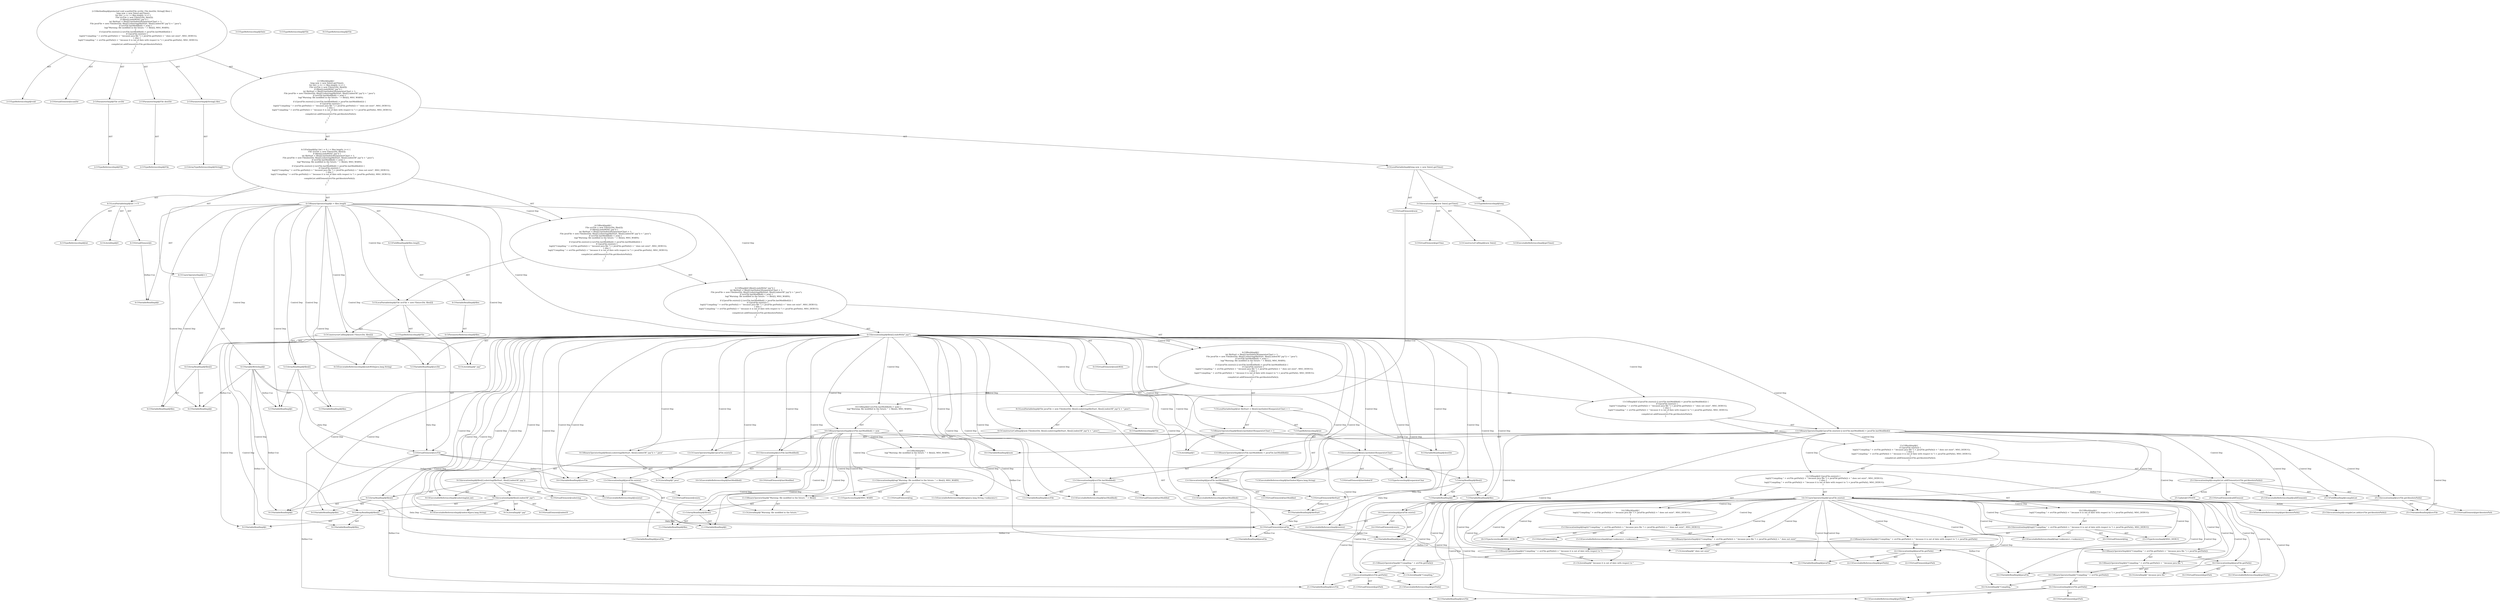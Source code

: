 digraph "scanDir#?,File,File,String[]" {
0 [label="2:CtTypeReferenceImpl@void" shape=ellipse]
1 [label="2:CtVirtualElement@scanDir" shape=ellipse]
2 [label="2:CtParameterImpl@File srcDir" shape=ellipse]
3 [label="2:CtTypeReferenceImpl@File" shape=ellipse]
4 [label="2:CtParameterImpl@File destDir" shape=ellipse]
5 [label="2:CtTypeReferenceImpl@File" shape=ellipse]
6 [label="2:CtParameterImpl@String[] files" shape=ellipse]
7 [label="2:CtArrayTypeReferenceImpl@String[]" shape=ellipse]
8 [label="3:CtTypeReferenceImpl@long" shape=ellipse]
9 [label="3:CtExecutableReferenceImpl@getTime()" shape=ellipse]
10 [label="3:CtVirtualElement@getTime" shape=ellipse]
11 [label="3:CtTypeReferenceImpl@Date" shape=ellipse]
12 [label="3:CtConstructorCallImpl@new Date()" shape=ellipse]
13 [label="3:CtInvocationImpl@new Date().getTime()" shape=ellipse]
14 [label="3:CtVirtualElement@now" shape=ellipse]
15 [label="3:CtLocalVariableImpl@long now = new Date().getTime()" shape=ellipse]
16 [label="4:CtTypeReferenceImpl@int" shape=ellipse]
17 [label="4:CtLiteralImpl@0" shape=ellipse]
18 [label="4:CtVirtualElement@i" shape=ellipse]
19 [label="4:CtLocalVariableImpl@int i = 0" shape=ellipse]
20 [label="4:CtVariableReadImpl@i" shape=ellipse]
21 [label="4:CtVariableReadImpl@files" shape=ellipse]
22 [label="4:CtParameterReferenceImpl@files" shape=ellipse]
23 [label="4:CtFieldReadImpl@files.length" shape=ellipse]
24 [label="4:CtBinaryOperatorImpl@i < files.length" shape=ellipse]
25 [label="4:CtVariableWriteImpl@i" shape=ellipse]
26 [label="4:CtUnaryOperatorImpl@i++" shape=ellipse]
27 [label="5:CtTypeReferenceImpl@File" shape=ellipse]
28 [label="5:CtTypeReferenceImpl@File" shape=ellipse]
29 [label="5:CtVariableReadImpl@srcDir" shape=ellipse]
30 [label="5:CtVariableReadImpl@files" shape=ellipse]
31 [label="5:CtVariableReadImpl@i" shape=ellipse]
32 [label="5:CtArrayReadImpl@files[i]" shape=ellipse]
33 [label="5:CtConstructorCallImpl@new File(srcDir, files[i])" shape=ellipse]
34 [label="5:CtVirtualElement@srcFile" shape=ellipse]
35 [label="5:CtLocalVariableImpl@File srcFile = new File(srcDir, files[i])" shape=ellipse]
36 [label="6:CtExecutableReferenceImpl@endsWith(java.lang.String)" shape=ellipse]
37 [label="6:CtVirtualElement@endsWith" shape=ellipse]
38 [label="6:CtVariableReadImpl@files" shape=ellipse]
39 [label="6:CtVariableReadImpl@i" shape=ellipse]
40 [label="6:CtArrayReadImpl@files[i]" shape=ellipse]
41 [label="6:CtLiteralImpl@\".jsp\"" shape=ellipse]
42 [label="6:CtInvocationImpl@files[i].endsWith(\".jsp\")" shape=ellipse]
43 [label="7:CtTypeReferenceImpl@int" shape=ellipse]
44 [label="7:CtExecutableReferenceImpl@lastIndexOf(java.lang.String)" shape=ellipse]
45 [label="7:CtVirtualElement@lastIndexOf" shape=ellipse]
46 [label="7:CtVariableReadImpl@files" shape=ellipse]
47 [label="7:CtVariableReadImpl@i" shape=ellipse]
48 [label="7:CtArrayReadImpl@files[i]" shape=ellipse]
49 [label="7:CtTypeAccessImpl@separatorChar" shape=ellipse]
50 [label="7:CtInvocationImpl@files[i].lastIndexOf(separatorChar)" shape=ellipse]
51 [label="7:CtLiteralImpl@1" shape=ellipse]
52 [label="7:CtBinaryOperatorImpl@files[i].lastIndexOf(separatorChar) + 1" shape=ellipse]
53 [label="7:CtVirtualElement@fileStart" shape=ellipse]
54 [label="7:CtLocalVariableImpl@int fileStart = files[i].lastIndexOf(separatorChar) + 1" shape=ellipse]
55 [label="8:CtTypeReferenceImpl@File" shape=ellipse]
56 [label="9:CtTypeReferenceImpl@File" shape=ellipse]
57 [label="9:CtVariableReadImpl@destDir" shape=ellipse]
58 [label="9:CtExecutableReferenceImpl@substring(int,int)" shape=ellipse]
59 [label="9:CtVirtualElement@substring" shape=ellipse]
60 [label="9:CtVariableReadImpl@files" shape=ellipse]
61 [label="9:CtVariableReadImpl@i" shape=ellipse]
62 [label="9:CtArrayReadImpl@files[i]" shape=ellipse]
63 [label="9:CtVariableReadImpl@fileStart" shape=ellipse]
64 [label="9:CtExecutableReferenceImpl@indexOf(java.lang.String)" shape=ellipse]
65 [label="9:CtVirtualElement@indexOf" shape=ellipse]
66 [label="9:CtVariableReadImpl@files" shape=ellipse]
67 [label="9:CtVariableReadImpl@i" shape=ellipse]
68 [label="9:CtArrayReadImpl@files[i]" shape=ellipse]
69 [label="9:CtLiteralImpl@\".jsp\"" shape=ellipse]
70 [label="9:CtInvocationImpl@files[i].indexOf(\".jsp\")" shape=ellipse]
71 [label="9:CtInvocationImpl@files[i].substring(fileStart, files[i].indexOf(\".jsp\"))" shape=ellipse]
72 [label="9:CtLiteralImpl@\".java\"" shape=ellipse]
73 [label="9:CtBinaryOperatorImpl@files[i].substring(fileStart, files[i].indexOf(\".jsp\")) + \".java\"" shape=ellipse]
74 [label="9:CtConstructorCallImpl@new File(destDir, files[i].substring(fileStart, files[i].indexOf(\".jsp\")) + \".java\")" shape=ellipse]
75 [label="8:CtVirtualElement@javaFile" shape=ellipse]
76 [label="8:CtLocalVariableImpl@File javaFile = new File(destDir, files[i].substring(fileStart, files[i].indexOf(\".jsp\")) + \".java\")" shape=ellipse]
77 [label="10:CtExecutableReferenceImpl@lastModified()" shape=ellipse]
78 [label="10:CtVirtualElement@lastModified" shape=ellipse]
79 [label="10:CtVariableReadImpl@srcFile" shape=ellipse]
80 [label="10:CtInvocationImpl@srcFile.lastModified()" shape=ellipse]
81 [label="10:CtVariableReadImpl@now" shape=ellipse]
82 [label="10:CtBinaryOperatorImpl@srcFile.lastModified() > now" shape=ellipse]
83 [label="11:CtExecutableReferenceImpl@log(java.lang.String,<unknown>)" shape=ellipse]
84 [label="11:CtVirtualElement@log" shape=ellipse]
85 [label="11:CtLiteralImpl@\"Warning: file modified in the future: \"" shape=ellipse]
86 [label="11:CtVariableReadImpl@files" shape=ellipse]
87 [label="11:CtVariableReadImpl@i" shape=ellipse]
88 [label="11:CtArrayReadImpl@files[i]" shape=ellipse]
89 [label="11:CtBinaryOperatorImpl@\"Warning: file modified in the future: \" + files[i]" shape=ellipse]
90 [label="11:CtTypeAccessImpl@MSG_WARN" shape=ellipse]
91 [label="11:CtInvocationImpl@log(\"Warning: file modified in the future: \" + files[i], MSG_WARN)" shape=ellipse]
92 [label="10:CtBlockImpl@\{
    log(\"Warning: file modified in the future: \" + files[i], MSG_WARN);
\}" shape=ellipse]
93 [label="10:CtIfImpl@if (srcFile.lastModified() > now) \{
    log(\"Warning: file modified in the future: \" + files[i], MSG_WARN);
\}" shape=ellipse]
94 [label="13:CtExecutableReferenceImpl@exists()" shape=ellipse]
95 [label="13:CtVirtualElement@exists" shape=ellipse]
96 [label="13:CtVariableReadImpl@javaFile" shape=ellipse]
97 [label="13:CtInvocationImpl@javaFile.exists()" shape=ellipse]
98 [label="13:CtUnaryOperatorImpl@(!javaFile.exists())" shape=ellipse]
99 [label="13:CtExecutableReferenceImpl@lastModified()" shape=ellipse]
100 [label="13:CtVirtualElement@lastModified" shape=ellipse]
101 [label="13:CtVariableReadImpl@srcFile" shape=ellipse]
102 [label="13:CtInvocationImpl@srcFile.lastModified()" shape=ellipse]
103 [label="13:CtExecutableReferenceImpl@lastModified()" shape=ellipse]
104 [label="13:CtVirtualElement@lastModified" shape=ellipse]
105 [label="13:CtVariableReadImpl@javaFile" shape=ellipse]
106 [label="13:CtInvocationImpl@javaFile.lastModified()" shape=ellipse]
107 [label="13:CtBinaryOperatorImpl@(srcFile.lastModified() > javaFile.lastModified())" shape=ellipse]
108 [label="13:CtBinaryOperatorImpl@(!javaFile.exists()) || (srcFile.lastModified() > javaFile.lastModified())" shape=ellipse]
109 [label="14:CtExecutableReferenceImpl@exists()" shape=ellipse]
110 [label="14:CtVirtualElement@exists" shape=ellipse]
111 [label="14:CtVariableReadImpl@javaFile" shape=ellipse]
112 [label="14:CtInvocationImpl@javaFile.exists()" shape=ellipse]
113 [label="14:CtUnaryOperatorImpl@!javaFile.exists()" shape=ellipse]
114 [label="15:CtExecutableReferenceImpl@log(<unknown>,<unknown>)" shape=ellipse]
115 [label="15:CtVirtualElement@log" shape=ellipse]
116 [label="16:CtLiteralImpl@\"Compiling \"" shape=ellipse]
117 [label="16:CtExecutableReferenceImpl@getPath()" shape=ellipse]
118 [label="16:CtVirtualElement@getPath" shape=ellipse]
119 [label="16:CtVariableReadImpl@srcFile" shape=ellipse]
120 [label="16:CtInvocationImpl@srcFile.getPath()" shape=ellipse]
121 [label="16:CtBinaryOperatorImpl@(\"Compiling \" + srcFile.getPath())" shape=ellipse]
122 [label="16:CtLiteralImpl@\" because java file \"" shape=ellipse]
123 [label="16:CtBinaryOperatorImpl@((\"Compiling \" + srcFile.getPath()) + \" because java file \")" shape=ellipse]
124 [label="16:CtExecutableReferenceImpl@getPath()" shape=ellipse]
125 [label="16:CtVirtualElement@getPath" shape=ellipse]
126 [label="16:CtVariableReadImpl@javaFile" shape=ellipse]
127 [label="16:CtInvocationImpl@javaFile.getPath()" shape=ellipse]
128 [label="16:CtBinaryOperatorImpl@(((\"Compiling \" + srcFile.getPath()) + \" because java file \") + javaFile.getPath())" shape=ellipse]
129 [label="17:CtLiteralImpl@\" does not exist\"" shape=ellipse]
130 [label="16:CtBinaryOperatorImpl@(((\"Compiling \" + srcFile.getPath()) + \" because java file \") + javaFile.getPath()) + \" does not exist\"" shape=ellipse]
131 [label="18:CtTypeAccessImpl@MSG_DEBUG" shape=ellipse]
132 [label="15:CtInvocationImpl@log((((\"Compiling \" + srcFile.getPath()) + \" because java file \") + javaFile.getPath()) + \" does not exist\", MSG_DEBUG)" shape=ellipse]
133 [label="14:CtBlockImpl@\{
    log((((\"Compiling \" + srcFile.getPath()) + \" because java file \") + javaFile.getPath()) + \" does not exist\", MSG_DEBUG);
\}" shape=ellipse]
134 [label="20:CtExecutableReferenceImpl@log(<unknown>,<unknown>)" shape=ellipse]
135 [label="20:CtVirtualElement@log" shape=ellipse]
136 [label="21:CtLiteralImpl@\"Compiling \"" shape=ellipse]
137 [label="21:CtExecutableReferenceImpl@getPath()" shape=ellipse]
138 [label="21:CtVirtualElement@getPath" shape=ellipse]
139 [label="21:CtVariableReadImpl@srcFile" shape=ellipse]
140 [label="21:CtInvocationImpl@srcFile.getPath()" shape=ellipse]
141 [label="21:CtBinaryOperatorImpl@(\"Compiling \" + srcFile.getPath())" shape=ellipse]
142 [label="21:CtLiteralImpl@\" because it is out of date with respect to \"" shape=ellipse]
143 [label="21:CtBinaryOperatorImpl@((\"Compiling \" + srcFile.getPath()) + \" because it is out of date with respect to \")" shape=ellipse]
144 [label="22:CtExecutableReferenceImpl@getPath()" shape=ellipse]
145 [label="22:CtVirtualElement@getPath" shape=ellipse]
146 [label="22:CtVariableReadImpl@javaFile" shape=ellipse]
147 [label="22:CtInvocationImpl@javaFile.getPath()" shape=ellipse]
148 [label="21:CtBinaryOperatorImpl@((\"Compiling \" + srcFile.getPath()) + \" because it is out of date with respect to \") + javaFile.getPath()" shape=ellipse]
149 [label="23:CtTypeAccessImpl@MSG_DEBUG" shape=ellipse]
150 [label="20:CtInvocationImpl@log(((\"Compiling \" + srcFile.getPath()) + \" because it is out of date with respect to \") + javaFile.getPath(), MSG_DEBUG)" shape=ellipse]
151 [label="19:CtBlockImpl@\{
    log(((\"Compiling \" + srcFile.getPath()) + \" because it is out of date with respect to \") + javaFile.getPath(), MSG_DEBUG);
\}" shape=ellipse]
152 [label="14:CtIfImpl@if (!javaFile.exists()) \{
    log((((\"Compiling \" + srcFile.getPath()) + \" because java file \") + javaFile.getPath()) + \" does not exist\", MSG_DEBUG);
\} else \{
    log(((\"Compiling \" + srcFile.getPath()) + \" because it is out of date with respect to \") + javaFile.getPath(), MSG_DEBUG);
\}" shape=ellipse]
153 [label="25:CtExecutableReferenceImpl@addElement()" shape=ellipse]
154 [label="25:CtVirtualElement@addElement" shape=ellipse]
155 [label="25:CtFieldReadImpl@compileList" shape=ellipse]
156 [label="25:CtExecutableReferenceImpl@getAbsolutePath()" shape=ellipse]
157 [label="25:CtVirtualElement@getAbsolutePath" shape=ellipse]
158 [label="25:CtVariableReadImpl@srcFile" shape=ellipse]
159 [label="25:CtInvocationImpl@srcFile.getAbsolutePath()" shape=ellipse]
160 [label="25:CtInvocationImpl@compileList.addElement(srcFile.getAbsolutePath())" shape=ellipse]
161 [label="13:CtBlockImpl@\{
    if (!javaFile.exists()) \{
        log((((\"Compiling \" + srcFile.getPath()) + \" because java file \") + javaFile.getPath()) + \" does not exist\", MSG_DEBUG);
    \} else \{
        log(((\"Compiling \" + srcFile.getPath()) + \" because it is out of date with respect to \") + javaFile.getPath(), MSG_DEBUG);
    \}
    compileList.addElement(srcFile.getAbsolutePath());
\}" shape=ellipse]
162 [label="13:CtIfImpl@if ((!javaFile.exists()) || (srcFile.lastModified() > javaFile.lastModified())) \{
    if (!javaFile.exists()) \{
        log((((\"Compiling \" + srcFile.getPath()) + \" because java file \") + javaFile.getPath()) + \" does not exist\", MSG_DEBUG);
    \} else \{
        log(((\"Compiling \" + srcFile.getPath()) + \" because it is out of date with respect to \") + javaFile.getPath(), MSG_DEBUG);
    \}
    compileList.addElement(srcFile.getAbsolutePath());
\}" shape=ellipse]
163 [label="6:CtBlockImpl@\{
    int fileStart = files[i].lastIndexOf(separatorChar) + 1;
    File javaFile = new File(destDir, files[i].substring(fileStart, files[i].indexOf(\".jsp\")) + \".java\");
    if (srcFile.lastModified() > now) \{
        log(\"Warning: file modified in the future: \" + files[i], MSG_WARN);
    \}
    if ((!javaFile.exists()) || (srcFile.lastModified() > javaFile.lastModified())) \{
        if (!javaFile.exists()) \{
            log((((\"Compiling \" + srcFile.getPath()) + \" because java file \") + javaFile.getPath()) + \" does not exist\", MSG_DEBUG);
        \} else \{
            log(((\"Compiling \" + srcFile.getPath()) + \" because it is out of date with respect to \") + javaFile.getPath(), MSG_DEBUG);
        \}
        compileList.addElement(srcFile.getAbsolutePath());
    \}
\}" shape=ellipse]
164 [label="6:CtIfImpl@if (files[i].endsWith(\".jsp\")) \{
    int fileStart = files[i].lastIndexOf(separatorChar) + 1;
    File javaFile = new File(destDir, files[i].substring(fileStart, files[i].indexOf(\".jsp\")) + \".java\");
    if (srcFile.lastModified() > now) \{
        log(\"Warning: file modified in the future: \" + files[i], MSG_WARN);
    \}
    if ((!javaFile.exists()) || (srcFile.lastModified() > javaFile.lastModified())) \{
        if (!javaFile.exists()) \{
            log((((\"Compiling \" + srcFile.getPath()) + \" because java file \") + javaFile.getPath()) + \" does not exist\", MSG_DEBUG);
        \} else \{
            log(((\"Compiling \" + srcFile.getPath()) + \" because it is out of date with respect to \") + javaFile.getPath(), MSG_DEBUG);
        \}
        compileList.addElement(srcFile.getAbsolutePath());
    \}
\}" shape=ellipse]
165 [label="4:CtBlockImpl@\{
    File srcFile = new File(srcDir, files[i]);
    if (files[i].endsWith(\".jsp\")) \{
        int fileStart = files[i].lastIndexOf(separatorChar) + 1;
        File javaFile = new File(destDir, files[i].substring(fileStart, files[i].indexOf(\".jsp\")) + \".java\");
        if (srcFile.lastModified() > now) \{
            log(\"Warning: file modified in the future: \" + files[i], MSG_WARN);
        \}
        if ((!javaFile.exists()) || (srcFile.lastModified() > javaFile.lastModified())) \{
            if (!javaFile.exists()) \{
                log((((\"Compiling \" + srcFile.getPath()) + \" because java file \") + javaFile.getPath()) + \" does not exist\", MSG_DEBUG);
            \} else \{
                log(((\"Compiling \" + srcFile.getPath()) + \" because it is out of date with respect to \") + javaFile.getPath(), MSG_DEBUG);
            \}
            compileList.addElement(srcFile.getAbsolutePath());
        \}
    \}
\}" shape=ellipse]
166 [label="4:CtForImpl@for (int i = 0; i < files.length; i++) \{
    File srcFile = new File(srcDir, files[i]);
    if (files[i].endsWith(\".jsp\")) \{
        int fileStart = files[i].lastIndexOf(separatorChar) + 1;
        File javaFile = new File(destDir, files[i].substring(fileStart, files[i].indexOf(\".jsp\")) + \".java\");
        if (srcFile.lastModified() > now) \{
            log(\"Warning: file modified in the future: \" + files[i], MSG_WARN);
        \}
        if ((!javaFile.exists()) || (srcFile.lastModified() > javaFile.lastModified())) \{
            if (!javaFile.exists()) \{
                log((((\"Compiling \" + srcFile.getPath()) + \" because java file \") + javaFile.getPath()) + \" does not exist\", MSG_DEBUG);
            \} else \{
                log(((\"Compiling \" + srcFile.getPath()) + \" because it is out of date with respect to \") + javaFile.getPath(), MSG_DEBUG);
            \}
            compileList.addElement(srcFile.getAbsolutePath());
        \}
    \}
\}" shape=ellipse]
167 [label="2:CtBlockImpl@\{
    long now = new Date().getTime();
    for (int i = 0; i < files.length; i++) \{
        File srcFile = new File(srcDir, files[i]);
        if (files[i].endsWith(\".jsp\")) \{
            int fileStart = files[i].lastIndexOf(separatorChar) + 1;
            File javaFile = new File(destDir, files[i].substring(fileStart, files[i].indexOf(\".jsp\")) + \".java\");
            if (srcFile.lastModified() > now) \{
                log(\"Warning: file modified in the future: \" + files[i], MSG_WARN);
            \}
            if ((!javaFile.exists()) || (srcFile.lastModified() > javaFile.lastModified())) \{
                if (!javaFile.exists()) \{
                    log((((\"Compiling \" + srcFile.getPath()) + \" because java file \") + javaFile.getPath()) + \" does not exist\", MSG_DEBUG);
                \} else \{
                    log(((\"Compiling \" + srcFile.getPath()) + \" because it is out of date with respect to \") + javaFile.getPath(), MSG_DEBUG);
                \}
                compileList.addElement(srcFile.getAbsolutePath());
            \}
        \}
    \}
\}" shape=ellipse]
168 [label="2:CtMethodImpl@protected void scanDir(File srcDir, File destDir, String[] files) \{
    long now = new Date().getTime();
    for (int i = 0; i < files.length; i++) \{
        File srcFile = new File(srcDir, files[i]);
        if (files[i].endsWith(\".jsp\")) \{
            int fileStart = files[i].lastIndexOf(separatorChar) + 1;
            File javaFile = new File(destDir, files[i].substring(fileStart, files[i].indexOf(\".jsp\")) + \".java\");
            if (srcFile.lastModified() > now) \{
                log(\"Warning: file modified in the future: \" + files[i], MSG_WARN);
            \}
            if ((!javaFile.exists()) || (srcFile.lastModified() > javaFile.lastModified())) \{
                if (!javaFile.exists()) \{
                    log((((\"Compiling \" + srcFile.getPath()) + \" because java file \") + javaFile.getPath()) + \" does not exist\", MSG_DEBUG);
                \} else \{
                    log(((\"Compiling \" + srcFile.getPath()) + \" because it is out of date with respect to \") + javaFile.getPath(), MSG_DEBUG);
                \}
                compileList.addElement(srcFile.getAbsolutePath());
            \}
        \}
    \}
\}" shape=ellipse]
169 [label="25:Update@UPDATE" shape=ellipse]
170 [label="25:CtInvocationImpl@compileList.add(srcFile.getAbsolutePath())" shape=ellipse]
2 -> 3 [label="AST"];
4 -> 5 [label="AST"];
6 -> 7 [label="AST"];
13 -> 10 [label="AST"];
13 -> 12 [label="AST"];
13 -> 9 [label="AST"];
14 -> 81 [label="Define-Use"];
15 -> 14 [label="AST"];
15 -> 8 [label="AST"];
15 -> 13 [label="AST"];
18 -> 20 [label="Define-Use"];
19 -> 18 [label="AST"];
19 -> 16 [label="AST"];
19 -> 17 [label="AST"];
21 -> 22 [label="AST"];
23 -> 21 [label="AST"];
24 -> 20 [label="AST"];
24 -> 23 [label="AST"];
24 -> 165 [label="Control Dep"];
24 -> 35 [label="Control Dep"];
24 -> 33 [label="Control Dep"];
24 -> 29 [label="Control Dep"];
24 -> 32 [label="Control Dep"];
24 -> 30 [label="Control Dep"];
24 -> 31 [label="Control Dep"];
24 -> 164 [label="Control Dep"];
24 -> 42 [label="Control Dep"];
24 -> 36 [label="Control Dep"];
24 -> 40 [label="Control Dep"];
24 -> 38 [label="Control Dep"];
24 -> 39 [label="Control Dep"];
24 -> 41 [label="Control Dep"];
25 -> 31 [label="Define-Use"];
25 -> 39 [label="Define-Use"];
25 -> 47 [label="Define-Use"];
25 -> 61 [label="Define-Use"];
25 -> 67 [label="Define-Use"];
25 -> 87 [label="Define-Use"];
26 -> 25 [label="AST"];
29 -> 34 [label="Data Dep"];
32 -> 30 [label="AST"];
32 -> 31 [label="AST"];
32 -> 34 [label="Data Dep"];
33 -> 29 [label="AST"];
33 -> 32 [label="AST"];
34 -> 79 [label="Define-Use"];
34 -> 101 [label="Define-Use"];
34 -> 119 [label="Define-Use"];
34 -> 139 [label="Define-Use"];
34 -> 158 [label="Define-Use"];
35 -> 34 [label="AST"];
35 -> 27 [label="AST"];
35 -> 33 [label="AST"];
40 -> 38 [label="AST"];
40 -> 39 [label="AST"];
42 -> 37 [label="AST"];
42 -> 40 [label="AST"];
42 -> 36 [label="AST"];
42 -> 41 [label="AST"];
42 -> 163 [label="Control Dep"];
42 -> 54 [label="Control Dep"];
42 -> 52 [label="Control Dep"];
42 -> 50 [label="Control Dep"];
42 -> 44 [label="Control Dep"];
42 -> 48 [label="Control Dep"];
42 -> 46 [label="Control Dep"];
42 -> 47 [label="Control Dep"];
42 -> 49 [label="Control Dep"];
42 -> 51 [label="Control Dep"];
42 -> 76 [label="Control Dep"];
42 -> 74 [label="Control Dep"];
42 -> 57 [label="Control Dep"];
42 -> 73 [label="Control Dep"];
42 -> 71 [label="Control Dep"];
42 -> 58 [label="Control Dep"];
42 -> 62 [label="Control Dep"];
42 -> 60 [label="Control Dep"];
42 -> 61 [label="Control Dep"];
42 -> 63 [label="Control Dep"];
42 -> 70 [label="Control Dep"];
42 -> 64 [label="Control Dep"];
42 -> 68 [label="Control Dep"];
42 -> 66 [label="Control Dep"];
42 -> 67 [label="Control Dep"];
42 -> 69 [label="Control Dep"];
42 -> 72 [label="Control Dep"];
42 -> 93 [label="Control Dep"];
42 -> 82 [label="Control Dep"];
42 -> 80 [label="Control Dep"];
42 -> 77 [label="Control Dep"];
42 -> 79 [label="Control Dep"];
42 -> 81 [label="Control Dep"];
42 -> 162 [label="Control Dep"];
42 -> 108 [label="Control Dep"];
42 -> 98 [label="Control Dep"];
42 -> 97 [label="Control Dep"];
42 -> 94 [label="Control Dep"];
42 -> 96 [label="Control Dep"];
42 -> 107 [label="Control Dep"];
42 -> 102 [label="Control Dep"];
42 -> 99 [label="Control Dep"];
42 -> 101 [label="Control Dep"];
42 -> 106 [label="Control Dep"];
42 -> 103 [label="Control Dep"];
42 -> 105 [label="Control Dep"];
48 -> 46 [label="AST"];
48 -> 47 [label="AST"];
48 -> 53 [label="Data Dep"];
50 -> 45 [label="AST"];
50 -> 48 [label="AST"];
50 -> 44 [label="AST"];
50 -> 49 [label="AST"];
52 -> 50 [label="AST"];
52 -> 51 [label="AST"];
53 -> 63 [label="Define-Use"];
54 -> 53 [label="AST"];
54 -> 43 [label="AST"];
54 -> 52 [label="AST"];
57 -> 75 [label="Data Dep"];
62 -> 60 [label="AST"];
62 -> 61 [label="AST"];
62 -> 75 [label="Data Dep"];
63 -> 75 [label="Data Dep"];
68 -> 66 [label="AST"];
68 -> 67 [label="AST"];
68 -> 75 [label="Data Dep"];
70 -> 65 [label="AST"];
70 -> 68 [label="AST"];
70 -> 64 [label="AST"];
70 -> 69 [label="AST"];
71 -> 59 [label="AST"];
71 -> 62 [label="AST"];
71 -> 58 [label="AST"];
71 -> 63 [label="AST"];
71 -> 70 [label="AST"];
73 -> 71 [label="AST"];
73 -> 72 [label="AST"];
74 -> 57 [label="AST"];
74 -> 73 [label="AST"];
75 -> 96 [label="Define-Use"];
75 -> 105 [label="Define-Use"];
75 -> 111 [label="Define-Use"];
75 -> 126 [label="Define-Use"];
75 -> 146 [label="Define-Use"];
76 -> 75 [label="AST"];
76 -> 55 [label="AST"];
76 -> 74 [label="AST"];
80 -> 78 [label="AST"];
80 -> 79 [label="AST"];
80 -> 77 [label="AST"];
82 -> 80 [label="AST"];
82 -> 81 [label="AST"];
82 -> 92 [label="Control Dep"];
82 -> 91 [label="Control Dep"];
82 -> 83 [label="Control Dep"];
82 -> 89 [label="Control Dep"];
82 -> 85 [label="Control Dep"];
82 -> 88 [label="Control Dep"];
82 -> 86 [label="Control Dep"];
82 -> 87 [label="Control Dep"];
82 -> 90 [label="Control Dep"];
88 -> 86 [label="AST"];
88 -> 87 [label="AST"];
89 -> 85 [label="AST"];
89 -> 88 [label="AST"];
91 -> 84 [label="AST"];
91 -> 83 [label="AST"];
91 -> 89 [label="AST"];
91 -> 90 [label="AST"];
92 -> 91 [label="AST"];
93 -> 82 [label="AST"];
93 -> 92 [label="AST"];
97 -> 95 [label="AST"];
97 -> 96 [label="AST"];
97 -> 94 [label="AST"];
98 -> 97 [label="AST"];
102 -> 100 [label="AST"];
102 -> 101 [label="AST"];
102 -> 99 [label="AST"];
106 -> 104 [label="AST"];
106 -> 105 [label="AST"];
106 -> 103 [label="AST"];
107 -> 102 [label="AST"];
107 -> 106 [label="AST"];
108 -> 98 [label="AST"];
108 -> 107 [label="AST"];
108 -> 161 [label="Control Dep"];
108 -> 152 [label="Control Dep"];
108 -> 113 [label="Control Dep"];
108 -> 112 [label="Control Dep"];
108 -> 109 [label="Control Dep"];
108 -> 111 [label="Control Dep"];
108 -> 160 [label="Control Dep"];
108 -> 153 [label="Control Dep"];
108 -> 155 [label="Control Dep"];
108 -> 159 [label="Control Dep"];
108 -> 156 [label="Control Dep"];
108 -> 158 [label="Control Dep"];
112 -> 110 [label="AST"];
112 -> 111 [label="AST"];
112 -> 109 [label="AST"];
113 -> 112 [label="AST"];
113 -> 133 [label="Control Dep"];
113 -> 132 [label="Control Dep"];
113 -> 114 [label="Control Dep"];
113 -> 130 [label="Control Dep"];
113 -> 128 [label="Control Dep"];
113 -> 123 [label="Control Dep"];
113 -> 121 [label="Control Dep"];
113 -> 116 [label="Control Dep"];
113 -> 120 [label="Control Dep"];
113 -> 117 [label="Control Dep"];
113 -> 119 [label="Control Dep"];
113 -> 122 [label="Control Dep"];
113 -> 127 [label="Control Dep"];
113 -> 124 [label="Control Dep"];
113 -> 126 [label="Control Dep"];
113 -> 129 [label="Control Dep"];
113 -> 131 [label="Control Dep"];
113 -> 151 [label="Control Dep"];
113 -> 150 [label="Control Dep"];
113 -> 134 [label="Control Dep"];
113 -> 148 [label="Control Dep"];
113 -> 143 [label="Control Dep"];
113 -> 141 [label="Control Dep"];
113 -> 136 [label="Control Dep"];
113 -> 140 [label="Control Dep"];
113 -> 137 [label="Control Dep"];
113 -> 139 [label="Control Dep"];
113 -> 142 [label="Control Dep"];
113 -> 147 [label="Control Dep"];
113 -> 144 [label="Control Dep"];
113 -> 146 [label="Control Dep"];
113 -> 149 [label="Control Dep"];
120 -> 118 [label="AST"];
120 -> 119 [label="AST"];
120 -> 117 [label="AST"];
121 -> 116 [label="AST"];
121 -> 120 [label="AST"];
123 -> 121 [label="AST"];
123 -> 122 [label="AST"];
127 -> 125 [label="AST"];
127 -> 126 [label="AST"];
127 -> 124 [label="AST"];
128 -> 123 [label="AST"];
128 -> 127 [label="AST"];
130 -> 128 [label="AST"];
130 -> 129 [label="AST"];
132 -> 115 [label="AST"];
132 -> 114 [label="AST"];
132 -> 130 [label="AST"];
132 -> 131 [label="AST"];
133 -> 132 [label="AST"];
140 -> 138 [label="AST"];
140 -> 139 [label="AST"];
140 -> 137 [label="AST"];
141 -> 136 [label="AST"];
141 -> 140 [label="AST"];
143 -> 141 [label="AST"];
143 -> 142 [label="AST"];
147 -> 145 [label="AST"];
147 -> 146 [label="AST"];
147 -> 144 [label="AST"];
148 -> 143 [label="AST"];
148 -> 147 [label="AST"];
150 -> 135 [label="AST"];
150 -> 134 [label="AST"];
150 -> 148 [label="AST"];
150 -> 149 [label="AST"];
151 -> 150 [label="AST"];
152 -> 113 [label="AST"];
152 -> 133 [label="AST"];
152 -> 151 [label="AST"];
159 -> 157 [label="AST"];
159 -> 158 [label="AST"];
159 -> 156 [label="AST"];
160 -> 154 [label="AST"];
160 -> 155 [label="AST"];
160 -> 153 [label="AST"];
160 -> 159 [label="AST"];
160 -> 169 [label="Action"];
161 -> 152 [label="AST"];
161 -> 160 [label="AST"];
162 -> 108 [label="AST"];
162 -> 161 [label="AST"];
163 -> 54 [label="AST"];
163 -> 76 [label="AST"];
163 -> 93 [label="AST"];
163 -> 162 [label="AST"];
164 -> 42 [label="AST"];
164 -> 163 [label="AST"];
165 -> 35 [label="AST"];
165 -> 164 [label="AST"];
166 -> 19 [label="AST"];
166 -> 24 [label="AST"];
166 -> 26 [label="AST"];
166 -> 165 [label="AST"];
167 -> 15 [label="AST"];
167 -> 166 [label="AST"];
168 -> 1 [label="AST"];
168 -> 0 [label="AST"];
168 -> 2 [label="AST"];
168 -> 4 [label="AST"];
168 -> 6 [label="AST"];
168 -> 167 [label="AST"];
169 -> 170 [label="Action"];
}